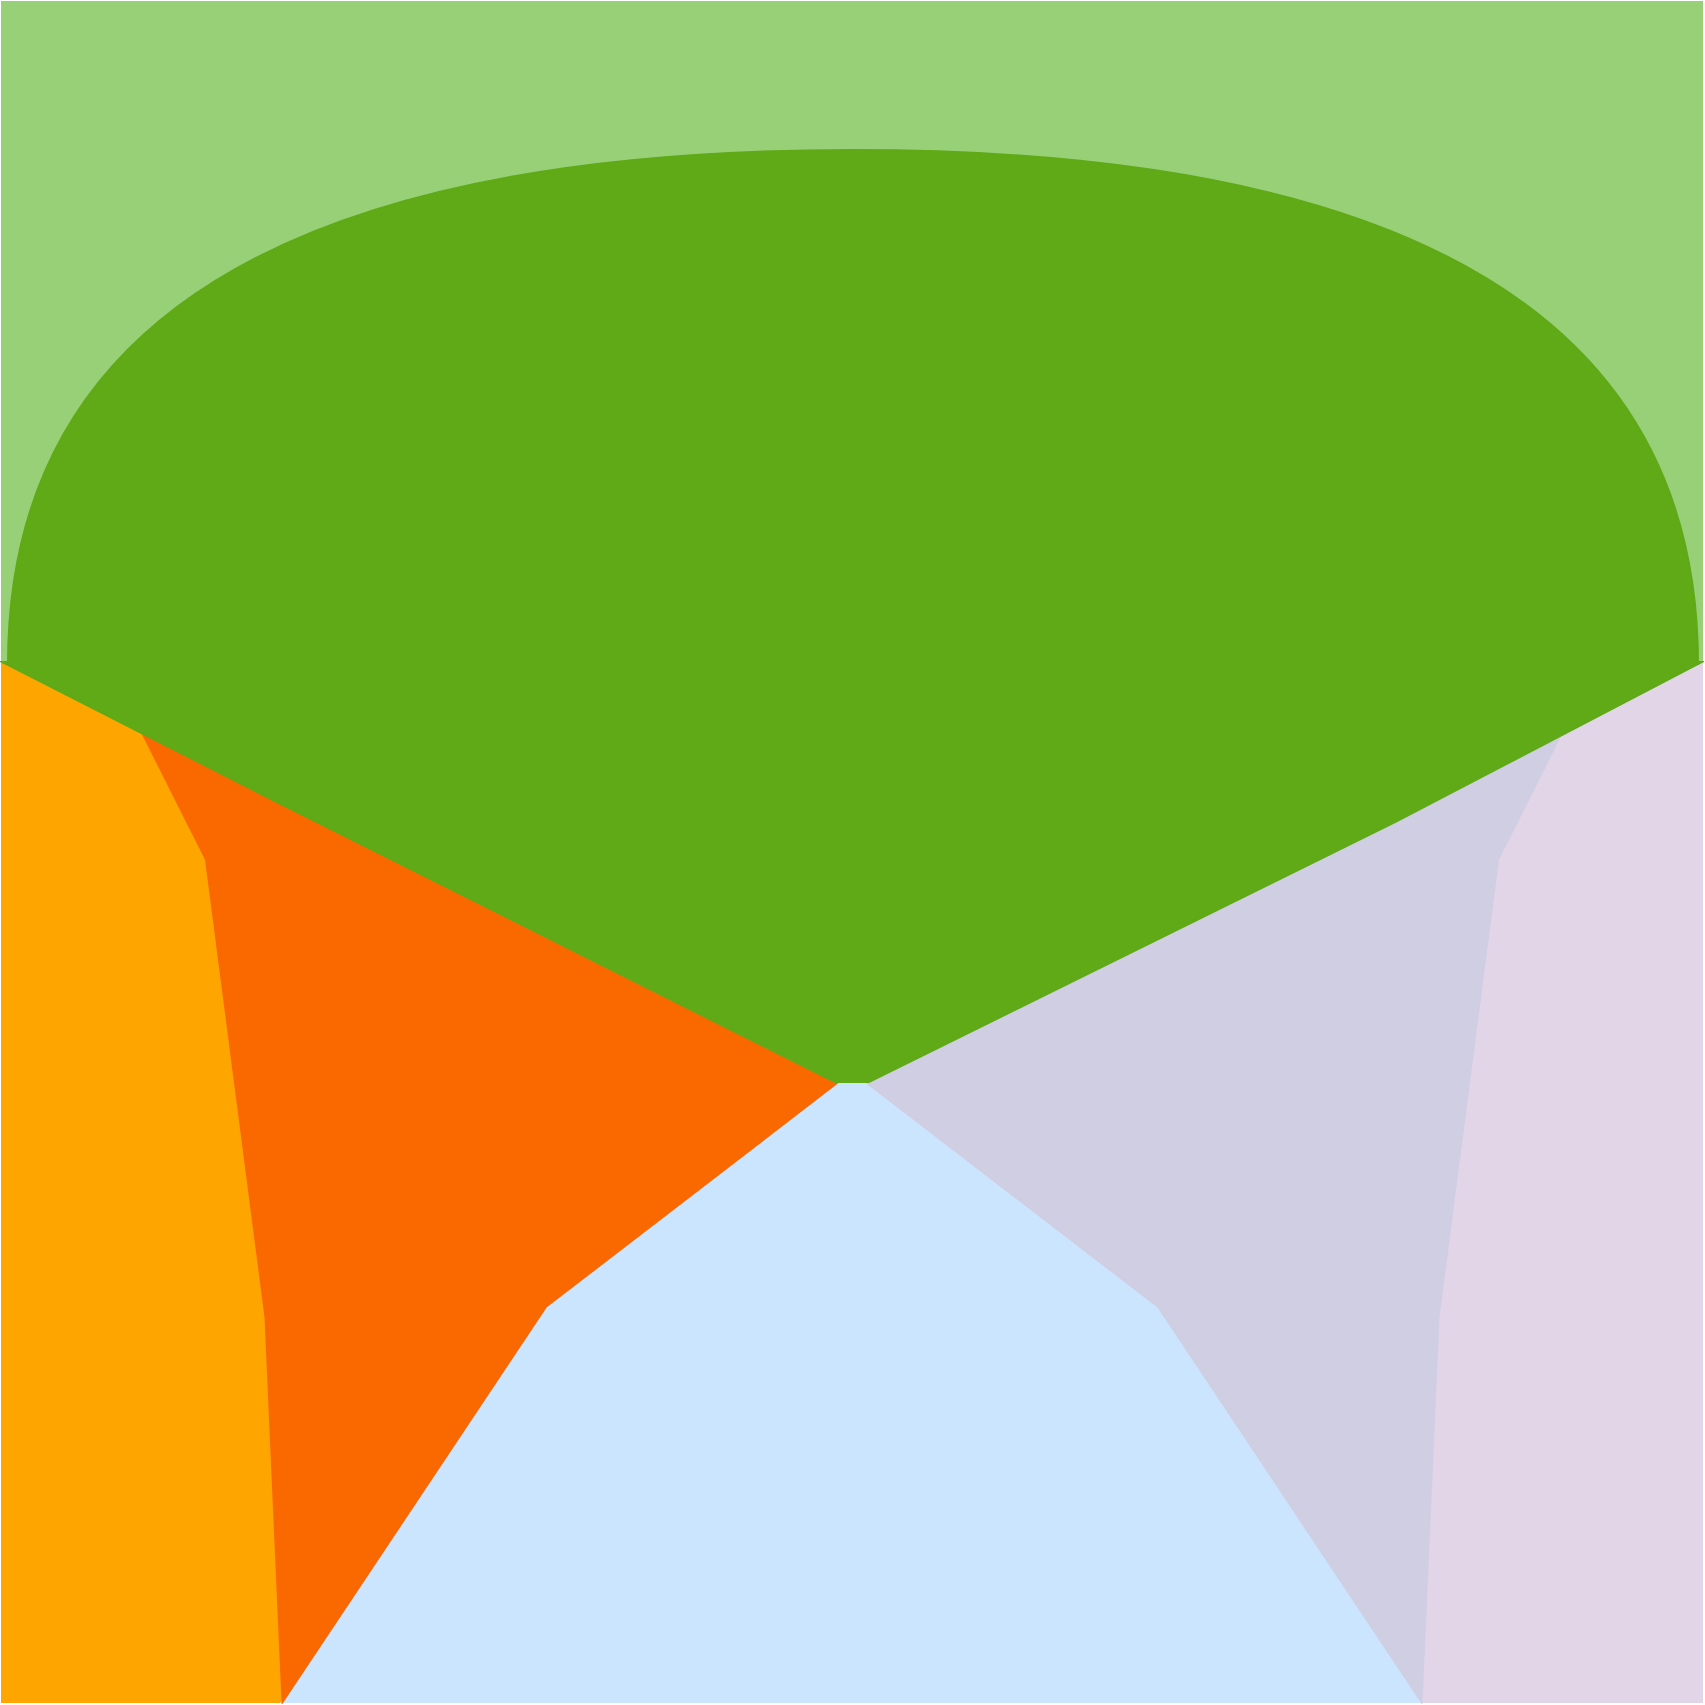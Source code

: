 <mxfile version="22.1.21" type="github">
  <diagram name="Page-1" id="wjw6rsOuPl66bxY1cBmi">
    <mxGraphModel dx="1071" dy="2073" grid="1" gridSize="10" guides="1" tooltips="1" connect="1" arrows="1" fold="1" page="1" pageScale="1" pageWidth="850" pageHeight="1100" math="0" shadow="0">
      <root>
        <mxCell id="0" />
        <mxCell id="1" parent="0" />
        <mxCell id="xnHxB84TmZS97SEpoOaB-28" value="" style="whiteSpace=wrap;html=1;aspect=fixed;fillColor=#97D077;strokeColor=#97D077;gradientColor=#97d077;" vertex="1" parent="1">
          <mxGeometry y="-550" width="850" height="850" as="geometry" />
        </mxCell>
        <mxCell id="xnHxB84TmZS97SEpoOaB-29" value="" style="rounded=0;whiteSpace=wrap;html=1;fillColor=#FFA500;strokeColor=#FFA500;gradientColor=#ffa500;" vertex="1" parent="1">
          <mxGeometry y="-220" width="150" height="520" as="geometry" />
        </mxCell>
        <mxCell id="xnHxB84TmZS97SEpoOaB-20" value="" style="verticalLabelPosition=bottom;verticalAlign=top;html=1;shape=mxgraph.basic.polygon;polyCoords=[[0.49,0],[0.51,0],[0.77,0.35],[1,1],[0.75,1],[0.25,1],[0,1],[0.23,0.35]];polyline=0;fillColor=#CCE5FF;strokeColor=#CCE5FF;" vertex="1" parent="1">
          <mxGeometry x="140" y="-10" width="570" height="310" as="geometry" />
        </mxCell>
        <mxCell id="xnHxB84TmZS97SEpoOaB-21" value="" style="verticalLabelPosition=bottom;verticalAlign=top;html=1;shape=mxgraph.basic.polygon;polyCoords=[[0.16,0.06],[0.39,0.15],[0.99,0.4],[0.64,0.62],[0.33,1],[0.33,1],[0.31,0.63],[0.24,0.19]];polyline=0;fillColor=#FA6800;fontColor=#000000;strokeColor=#FA6800;" vertex="1" parent="1">
          <mxGeometry y="-220" width="425" height="520" as="geometry" />
        </mxCell>
        <mxCell id="xnHxB84TmZS97SEpoOaB-31" value="" style="rounded=0;whiteSpace=wrap;html=1;fillColor=#e1d5e7;strokeColor=#E1D5E7;" vertex="1" parent="1">
          <mxGeometry x="710" y="-220" width="140" height="520" as="geometry" />
        </mxCell>
        <mxCell id="xnHxB84TmZS97SEpoOaB-30" value="" style="verticalLabelPosition=bottom;verticalAlign=top;html=1;shape=mxgraph.basic.polygon;polyCoords=[[0.16,0.06],[0.39,0.15],[0.99,0.4],[0.64,0.62],[0.33,1],[0.33,1],[0.31,0.63],[0.24,0.19]];polyline=0;fillColor=#d0cee2;strokeColor=#D0CEE2;flipH=1;" vertex="1" parent="1">
          <mxGeometry x="425" y="-220" width="425" height="520" as="geometry" />
        </mxCell>
        <mxCell id="xnHxB84TmZS97SEpoOaB-24" value="" style="verticalLabelPosition=bottom;verticalAlign=top;html=1;shape=mxgraph.basic.polygon;polyCoords=[[0.25,0],[0.75,0],[1,0],[0.82,0.38],[0.51,1],[0.49,1],[0.16,0.33],[0,0]];polyline=0;fillColor=#60A917;strokeColor=#60A917;fontColor=#ffffff;" vertex="1" parent="1">
          <mxGeometry y="-220" width="850" height="210" as="geometry" />
        </mxCell>
        <mxCell id="xnHxB84TmZS97SEpoOaB-2" value="" style="shape=or;whiteSpace=wrap;html=1;rotation=-90;fillColor=#60A917;strokeColor=#60A917;" vertex="1" parent="1">
          <mxGeometry x="297" y="-770" width="257" height="845" as="geometry" />
        </mxCell>
      </root>
    </mxGraphModel>
  </diagram>
</mxfile>
